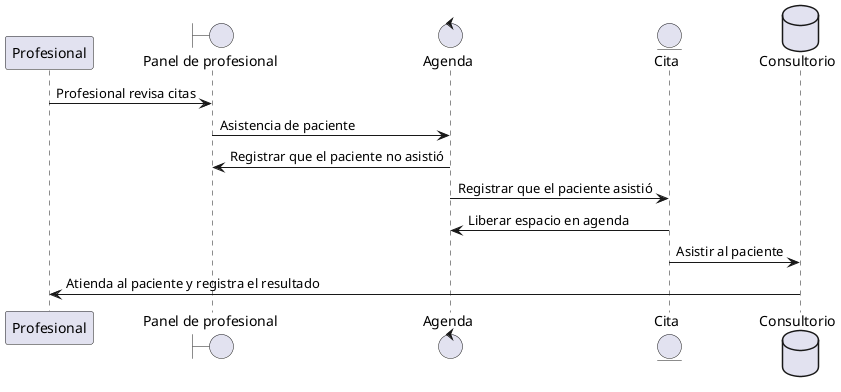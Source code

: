 @startuml
participant Profesional
boundary "Panel de profesional" as Panel
control Agenda
entity Cita
database Consultorio

Profesional -> Panel : Profesional revisa citas
Panel -> Agenda : Asistencia de paciente
Agenda -> Panel: Registrar que el paciente no asistió
Agenda -> Cita: Registrar que el paciente asistió
Cita -> Agenda: Liberar espacio en agenda
Cita -> Consultorio: Asistir al paciente
Consultorio -> Profesional: Atienda al paciente y registra el resultado
@enduml